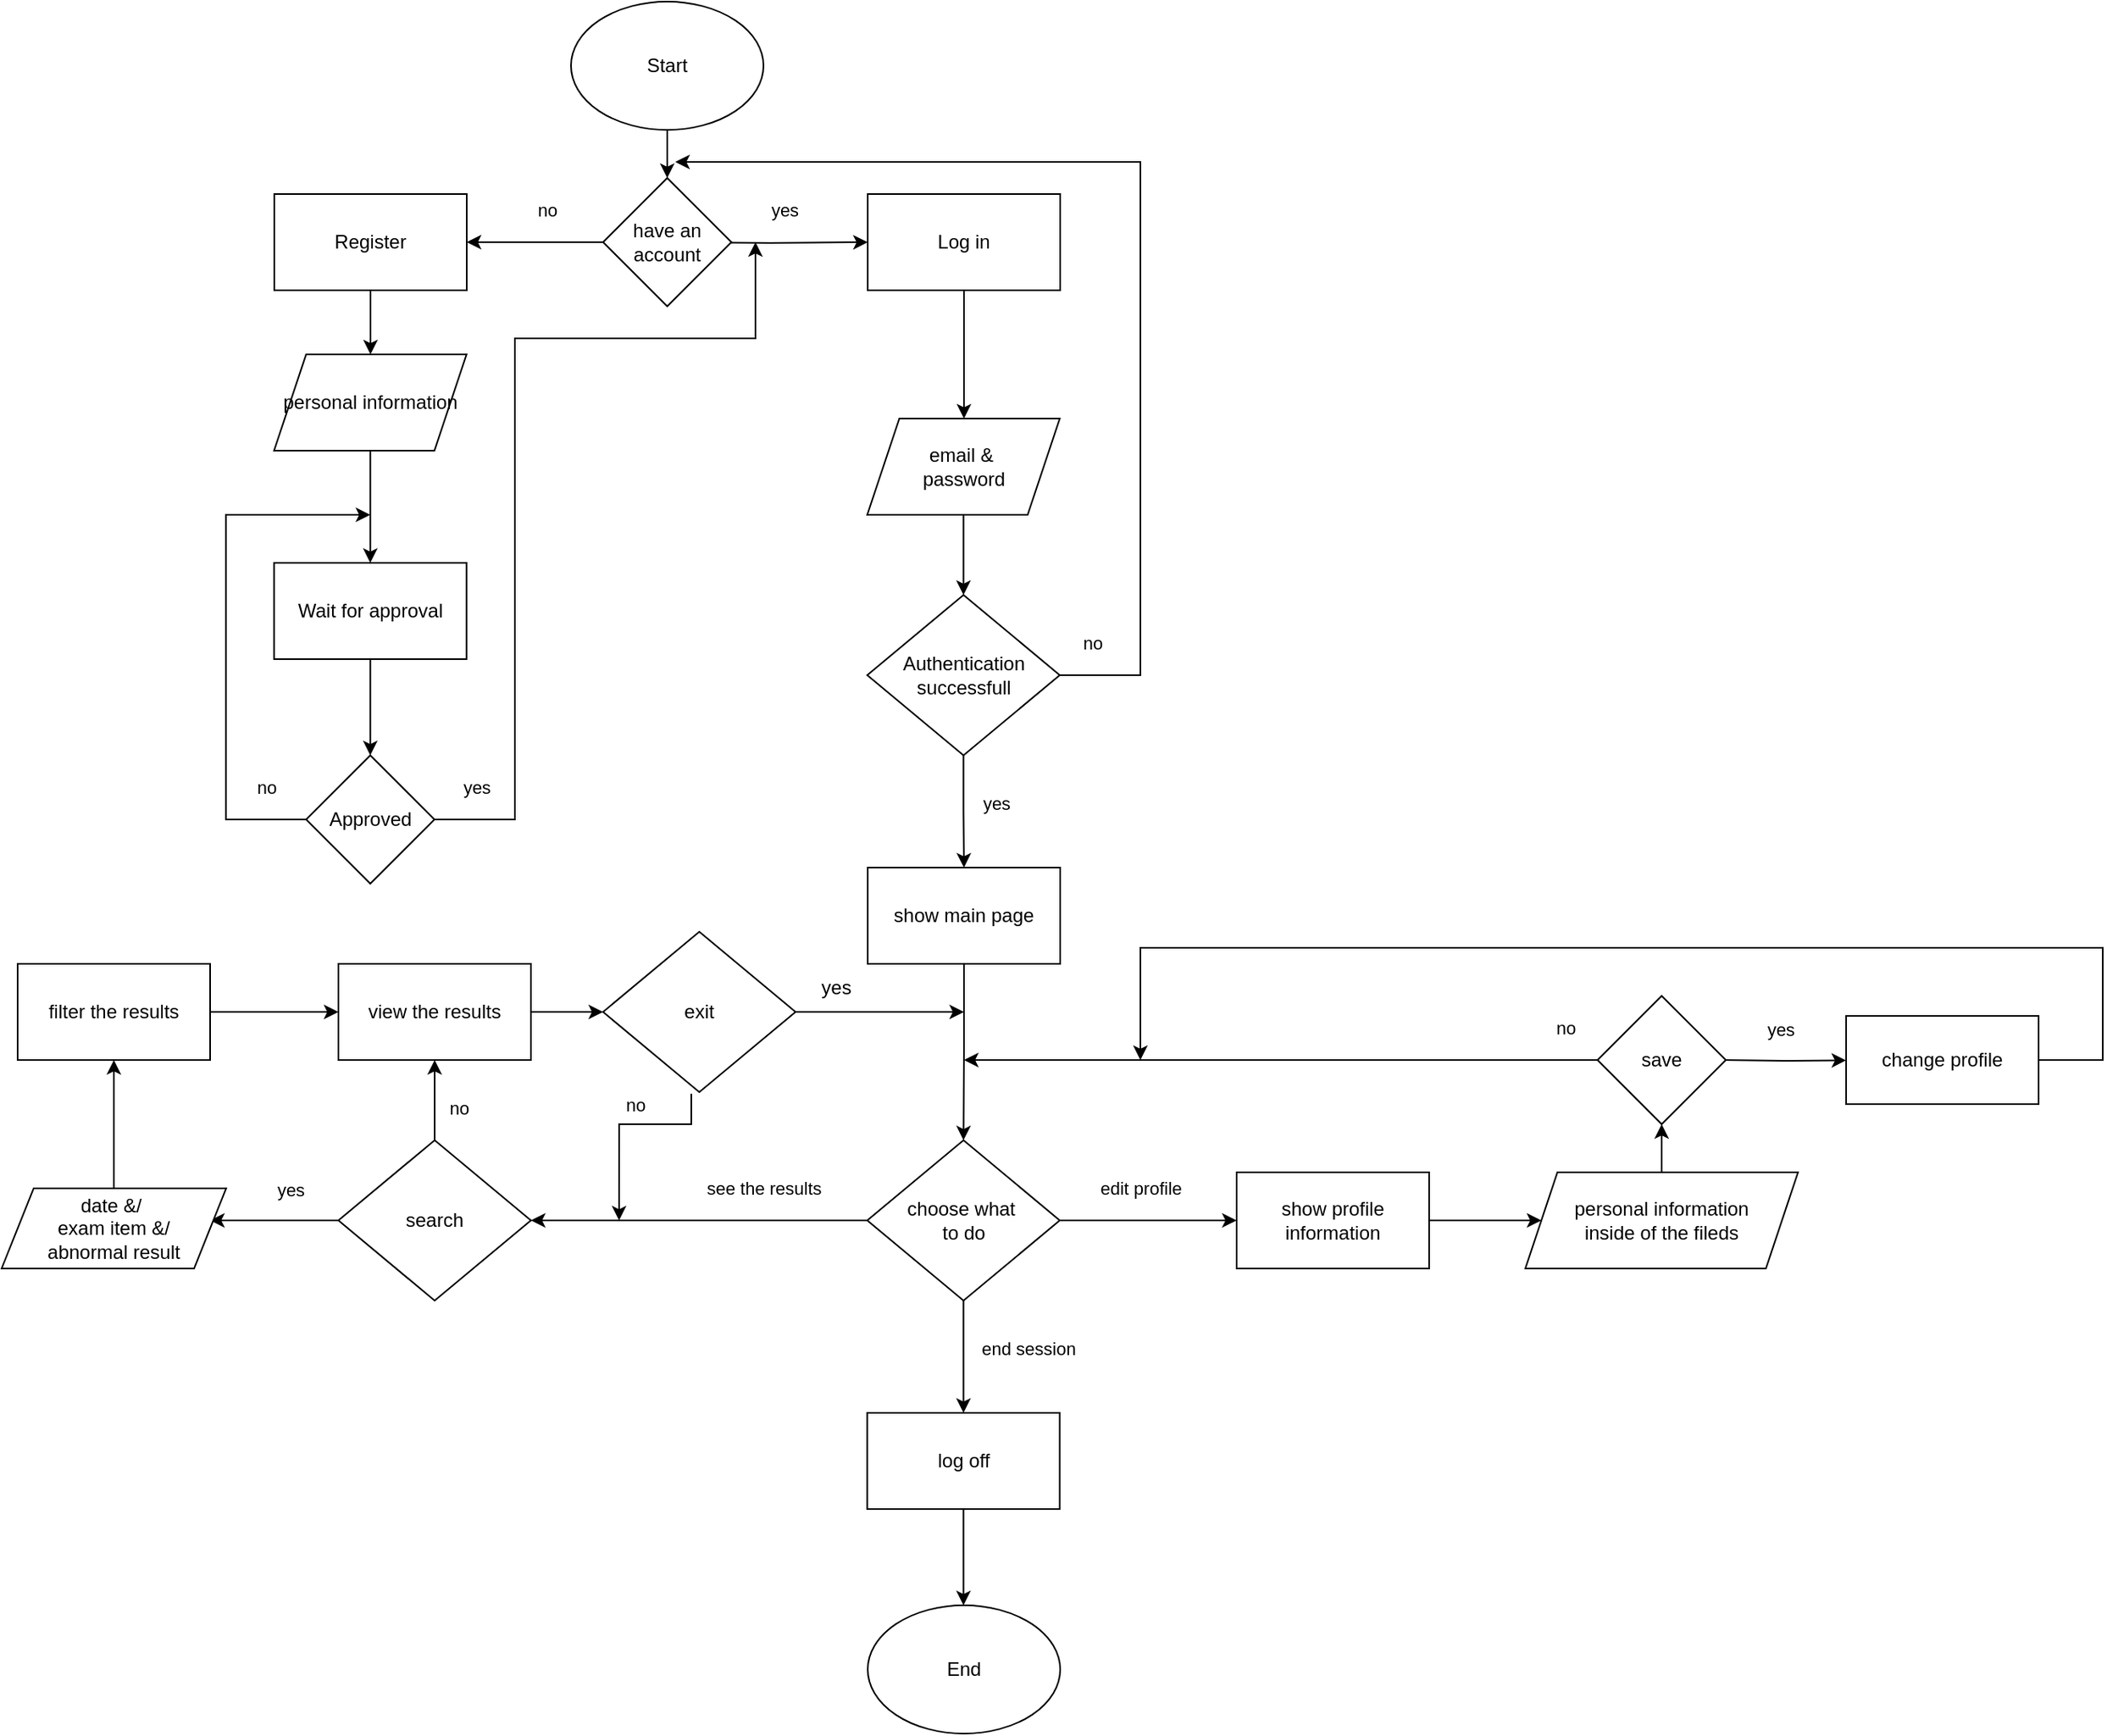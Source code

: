 <mxfile version="24.7.16">
  <diagram name="Page-1" id="bmq7K15Yt_cIyKfnH5da">
    <mxGraphModel dx="953" dy="504" grid="1" gridSize="10" guides="1" tooltips="1" connect="1" arrows="1" fold="1" page="1" pageScale="1" pageWidth="850" pageHeight="1100" math="0" shadow="0">
      <root>
        <mxCell id="0" />
        <mxCell id="1" parent="0" />
        <mxCell id="ia_GmnqNmGPdR_kUSbma-20" style="edgeStyle=orthogonalEdgeStyle;rounded=0;orthogonalLoop=1;jettySize=auto;html=1;" parent="1" source="ia_GmnqNmGPdR_kUSbma-4" edge="1">
          <mxGeometry relative="1" as="geometry">
            <mxPoint x="260" y="240" as="targetPoint" />
          </mxGeometry>
        </mxCell>
        <mxCell id="ia_GmnqNmGPdR_kUSbma-4" value="Register" style="rounded=0;whiteSpace=wrap;html=1;" parent="1" vertex="1">
          <mxGeometry x="200" y="140" width="120" height="60" as="geometry" />
        </mxCell>
        <mxCell id="ia_GmnqNmGPdR_kUSbma-16" style="edgeStyle=orthogonalEdgeStyle;rounded=0;orthogonalLoop=1;jettySize=auto;html=1;entryX=0.5;entryY=0;entryDx=0;entryDy=0;" parent="1" source="ia_GmnqNmGPdR_kUSbma-9" target="ia_GmnqNmGPdR_kUSbma-11" edge="1">
          <mxGeometry relative="1" as="geometry" />
        </mxCell>
        <mxCell id="ia_GmnqNmGPdR_kUSbma-9" value="Start" style="ellipse;whiteSpace=wrap;html=1;" parent="1" vertex="1">
          <mxGeometry x="385" y="20" width="120" height="80" as="geometry" />
        </mxCell>
        <mxCell id="ia_GmnqNmGPdR_kUSbma-10" value="End" style="ellipse;whiteSpace=wrap;html=1;" parent="1" vertex="1">
          <mxGeometry x="570" y="1020" width="120" height="80" as="geometry" />
        </mxCell>
        <mxCell id="ia_GmnqNmGPdR_kUSbma-12" style="edgeStyle=orthogonalEdgeStyle;rounded=0;orthogonalLoop=1;jettySize=auto;html=1;" parent="1" source="ia_GmnqNmGPdR_kUSbma-11" edge="1">
          <mxGeometry relative="1" as="geometry">
            <mxPoint x="320" y="170" as="targetPoint" />
          </mxGeometry>
        </mxCell>
        <mxCell id="ia_GmnqNmGPdR_kUSbma-13" value="no" style="edgeLabel;html=1;align=center;verticalAlign=middle;resizable=0;points=[];" parent="ia_GmnqNmGPdR_kUSbma-12" vertex="1" connectable="0">
          <mxGeometry x="-0.275" y="-1" relative="1" as="geometry">
            <mxPoint x="-4" y="-19" as="offset" />
          </mxGeometry>
        </mxCell>
        <mxCell id="ia_GmnqNmGPdR_kUSbma-14" style="edgeStyle=orthogonalEdgeStyle;rounded=0;orthogonalLoop=1;jettySize=auto;html=1;entryX=0;entryY=0.5;entryDx=0;entryDy=0;" parent="1" target="ia_GmnqNmGPdR_kUSbma-17" edge="1">
          <mxGeometry relative="1" as="geometry">
            <mxPoint x="512.5" y="230" as="targetPoint" />
            <mxPoint x="447.5" y="170" as="sourcePoint" />
            <Array as="points" />
          </mxGeometry>
        </mxCell>
        <mxCell id="ia_GmnqNmGPdR_kUSbma-15" value="yes" style="edgeLabel;html=1;align=center;verticalAlign=middle;resizable=0;points=[];" parent="ia_GmnqNmGPdR_kUSbma-14" vertex="1" connectable="0">
          <mxGeometry x="-0.587" y="-3" relative="1" as="geometry">
            <mxPoint x="45" y="-23" as="offset" />
          </mxGeometry>
        </mxCell>
        <mxCell id="ia_GmnqNmGPdR_kUSbma-11" value="have an account" style="rhombus;whiteSpace=wrap;html=1;" parent="1" vertex="1">
          <mxGeometry x="405" y="130" width="80" height="80" as="geometry" />
        </mxCell>
        <mxCell id="ia_GmnqNmGPdR_kUSbma-26" style="edgeStyle=orthogonalEdgeStyle;rounded=0;orthogonalLoop=1;jettySize=auto;html=1;" parent="1" source="ia_GmnqNmGPdR_kUSbma-17" edge="1">
          <mxGeometry relative="1" as="geometry">
            <mxPoint x="630" y="280" as="targetPoint" />
          </mxGeometry>
        </mxCell>
        <mxCell id="ia_GmnqNmGPdR_kUSbma-17" value="Log in" style="rounded=0;whiteSpace=wrap;html=1;" parent="1" vertex="1">
          <mxGeometry x="570" y="140" width="120" height="60" as="geometry" />
        </mxCell>
        <mxCell id="ia_GmnqNmGPdR_kUSbma-22" style="edgeStyle=orthogonalEdgeStyle;rounded=0;orthogonalLoop=1;jettySize=auto;html=1;" parent="1" source="ia_GmnqNmGPdR_kUSbma-18" edge="1">
          <mxGeometry relative="1" as="geometry">
            <mxPoint x="259.86" y="340" as="targetPoint" />
            <Array as="points">
              <mxPoint x="169.86" y="530" />
              <mxPoint x="169.86" y="340" />
            </Array>
          </mxGeometry>
        </mxCell>
        <mxCell id="ia_GmnqNmGPdR_kUSbma-23" value="no" style="edgeLabel;html=1;align=center;verticalAlign=middle;resizable=0;points=[];" parent="ia_GmnqNmGPdR_kUSbma-22" vertex="1" connectable="0">
          <mxGeometry x="-0.849" y="1" relative="1" as="geometry">
            <mxPoint y="-21" as="offset" />
          </mxGeometry>
        </mxCell>
        <mxCell id="ia_GmnqNmGPdR_kUSbma-18" value="Approved" style="rhombus;whiteSpace=wrap;html=1;" parent="1" vertex="1">
          <mxGeometry x="219.86" y="490" width="80" height="80" as="geometry" />
        </mxCell>
        <mxCell id="ia_GmnqNmGPdR_kUSbma-21" style="edgeStyle=orthogonalEdgeStyle;rounded=0;orthogonalLoop=1;jettySize=auto;html=1;entryX=0.5;entryY=0;entryDx=0;entryDy=0;" parent="1" source="ia_GmnqNmGPdR_kUSbma-19" target="ia_GmnqNmGPdR_kUSbma-18" edge="1">
          <mxGeometry relative="1" as="geometry" />
        </mxCell>
        <mxCell id="ia_GmnqNmGPdR_kUSbma-19" value="Wait for approval" style="rounded=0;whiteSpace=wrap;html=1;" parent="1" vertex="1">
          <mxGeometry x="199.86" y="370" width="120" height="60" as="geometry" />
        </mxCell>
        <mxCell id="ia_GmnqNmGPdR_kUSbma-24" style="edgeStyle=orthogonalEdgeStyle;rounded=0;orthogonalLoop=1;jettySize=auto;html=1;exitX=1;exitY=0.5;exitDx=0;exitDy=0;" parent="1" source="ia_GmnqNmGPdR_kUSbma-18" edge="1">
          <mxGeometry relative="1" as="geometry">
            <mxPoint x="500" y="170" as="targetPoint" />
            <Array as="points">
              <mxPoint x="350" y="530" />
              <mxPoint x="350" y="230" />
              <mxPoint x="500" y="230" />
            </Array>
          </mxGeometry>
        </mxCell>
        <mxCell id="ia_GmnqNmGPdR_kUSbma-25" value="yes" style="edgeLabel;html=1;align=center;verticalAlign=middle;resizable=0;points=[];" parent="ia_GmnqNmGPdR_kUSbma-24" vertex="1" connectable="0">
          <mxGeometry x="-0.905" y="2" relative="1" as="geometry">
            <mxPoint x="-1" y="-18" as="offset" />
          </mxGeometry>
        </mxCell>
        <mxCell id="ia_GmnqNmGPdR_kUSbma-28" style="edgeStyle=orthogonalEdgeStyle;rounded=0;orthogonalLoop=1;jettySize=auto;html=1;exitX=1;exitY=0.5;exitDx=0;exitDy=0;" parent="1" source="ia_GmnqNmGPdR_kUSbma-27" edge="1">
          <mxGeometry relative="1" as="geometry">
            <mxPoint x="450" y="120" as="targetPoint" />
            <mxPoint x="569.71" y="450" as="sourcePoint" />
            <Array as="points">
              <mxPoint x="740" y="440" />
              <mxPoint x="740" y="120" />
            </Array>
          </mxGeometry>
        </mxCell>
        <mxCell id="ia_GmnqNmGPdR_kUSbma-29" value="no" style="edgeLabel;html=1;align=center;verticalAlign=middle;resizable=0;points=[];" parent="ia_GmnqNmGPdR_kUSbma-28" vertex="1" connectable="0">
          <mxGeometry x="-0.896" y="3" relative="1" as="geometry">
            <mxPoint x="-14" y="-17" as="offset" />
          </mxGeometry>
        </mxCell>
        <mxCell id="ia_GmnqNmGPdR_kUSbma-30" style="edgeStyle=orthogonalEdgeStyle;rounded=0;orthogonalLoop=1;jettySize=auto;html=1;" parent="1" source="ia_GmnqNmGPdR_kUSbma-27" edge="1">
          <mxGeometry relative="1" as="geometry">
            <mxPoint x="630" y="560" as="targetPoint" />
          </mxGeometry>
        </mxCell>
        <mxCell id="ia_GmnqNmGPdR_kUSbma-31" value="yes" style="edgeLabel;html=1;align=center;verticalAlign=middle;resizable=0;points=[];" parent="ia_GmnqNmGPdR_kUSbma-30" vertex="1" connectable="0">
          <mxGeometry x="-0.23" y="2" relative="1" as="geometry">
            <mxPoint x="18" y="2" as="offset" />
          </mxGeometry>
        </mxCell>
        <mxCell id="ia_GmnqNmGPdR_kUSbma-27" value="&lt;div&gt;Authentication&lt;/div&gt;&lt;div&gt;successfull&lt;br&gt;&lt;/div&gt;" style="rhombus;whiteSpace=wrap;html=1;" parent="1" vertex="1">
          <mxGeometry x="569.71" y="390" width="120" height="100" as="geometry" />
        </mxCell>
        <mxCell id="ia_GmnqNmGPdR_kUSbma-38" value="" style="edgeStyle=orthogonalEdgeStyle;rounded=0;orthogonalLoop=1;jettySize=auto;html=1;exitX=0.5;exitY=1;exitDx=0;exitDy=0;" parent="1" source="ia_GmnqNmGPdR_kUSbma-32" target="ia_GmnqNmGPdR_kUSbma-37" edge="1">
          <mxGeometry relative="1" as="geometry">
            <mxPoint x="630.059" y="690.0" as="sourcePoint" />
          </mxGeometry>
        </mxCell>
        <mxCell id="ia_GmnqNmGPdR_kUSbma-32" value="show main page" style="rounded=0;whiteSpace=wrap;html=1;" parent="1" vertex="1">
          <mxGeometry x="570" y="560" width="120" height="60" as="geometry" />
        </mxCell>
        <mxCell id="ia_GmnqNmGPdR_kUSbma-34" style="edgeStyle=orthogonalEdgeStyle;rounded=0;orthogonalLoop=1;jettySize=auto;html=1;entryX=0.5;entryY=0;entryDx=0;entryDy=0;" parent="1" source="ia_GmnqNmGPdR_kUSbma-33" target="ia_GmnqNmGPdR_kUSbma-27" edge="1">
          <mxGeometry relative="1" as="geometry" />
        </mxCell>
        <mxCell id="ia_GmnqNmGPdR_kUSbma-33" value="&lt;div&gt;email &amp;amp;&amp;nbsp;&lt;/div&gt;&lt;div&gt;password&lt;/div&gt;" style="shape=parallelogram;perimeter=parallelogramPerimeter;whiteSpace=wrap;html=1;fixedSize=1;" parent="1" vertex="1">
          <mxGeometry x="569.71" y="280" width="120" height="60" as="geometry" />
        </mxCell>
        <mxCell id="ia_GmnqNmGPdR_kUSbma-36" style="edgeStyle=orthogonalEdgeStyle;rounded=0;orthogonalLoop=1;jettySize=auto;html=1;entryX=0.5;entryY=0;entryDx=0;entryDy=0;" parent="1" source="ia_GmnqNmGPdR_kUSbma-35" target="ia_GmnqNmGPdR_kUSbma-19" edge="1">
          <mxGeometry relative="1" as="geometry" />
        </mxCell>
        <mxCell id="ia_GmnqNmGPdR_kUSbma-35" value="personal information" style="shape=parallelogram;perimeter=parallelogramPerimeter;whiteSpace=wrap;html=1;fixedSize=1;" parent="1" vertex="1">
          <mxGeometry x="199.86" y="240" width="120" height="60" as="geometry" />
        </mxCell>
        <mxCell id="ia_GmnqNmGPdR_kUSbma-39" style="edgeStyle=orthogonalEdgeStyle;rounded=0;orthogonalLoop=1;jettySize=auto;html=1;entryX=1;entryY=0.5;entryDx=0;entryDy=0;" parent="1" source="ia_GmnqNmGPdR_kUSbma-37" target="ia_GmnqNmGPdR_kUSbma-63" edge="1">
          <mxGeometry relative="1" as="geometry">
            <mxPoint x="430" y="780" as="targetPoint" />
          </mxGeometry>
        </mxCell>
        <mxCell id="ia_GmnqNmGPdR_kUSbma-40" value="see the results" style="edgeLabel;html=1;align=center;verticalAlign=middle;resizable=0;points=[];" parent="ia_GmnqNmGPdR_kUSbma-39" vertex="1" connectable="0">
          <mxGeometry x="0.027" relative="1" as="geometry">
            <mxPoint x="43" y="-20" as="offset" />
          </mxGeometry>
        </mxCell>
        <mxCell id="ia_GmnqNmGPdR_kUSbma-41" style="edgeStyle=orthogonalEdgeStyle;rounded=0;orthogonalLoop=1;jettySize=auto;html=1;" parent="1" source="ia_GmnqNmGPdR_kUSbma-37" edge="1">
          <mxGeometry relative="1" as="geometry">
            <mxPoint x="800" y="780" as="targetPoint" />
          </mxGeometry>
        </mxCell>
        <mxCell id="ia_GmnqNmGPdR_kUSbma-43" style="edgeStyle=orthogonalEdgeStyle;rounded=0;orthogonalLoop=1;jettySize=auto;html=1;" parent="1" source="ia_GmnqNmGPdR_kUSbma-37" edge="1">
          <mxGeometry relative="1" as="geometry">
            <mxPoint x="629.71" y="900" as="targetPoint" />
          </mxGeometry>
        </mxCell>
        <mxCell id="ia_GmnqNmGPdR_kUSbma-44" value="end session" style="edgeLabel;html=1;align=center;verticalAlign=middle;resizable=0;points=[];" parent="ia_GmnqNmGPdR_kUSbma-43" vertex="1" connectable="0">
          <mxGeometry x="-0.319" y="1" relative="1" as="geometry">
            <mxPoint x="39" y="6" as="offset" />
          </mxGeometry>
        </mxCell>
        <mxCell id="ia_GmnqNmGPdR_kUSbma-37" value="&lt;div&gt;choose what&amp;nbsp;&lt;/div&gt;&lt;div&gt;to do&lt;/div&gt;" style="rhombus;whiteSpace=wrap;html=1;" parent="1" vertex="1">
          <mxGeometry x="569.71" y="730" width="120" height="100" as="geometry" />
        </mxCell>
        <mxCell id="ia_GmnqNmGPdR_kUSbma-42" value="edit profile" style="edgeLabel;html=1;align=center;verticalAlign=middle;resizable=0;points=[];" parent="1" vertex="1" connectable="0">
          <mxGeometry x="739.999" y="760.0" as="geometry" />
        </mxCell>
        <mxCell id="ia_GmnqNmGPdR_kUSbma-46" style="edgeStyle=orthogonalEdgeStyle;rounded=0;orthogonalLoop=1;jettySize=auto;html=1;" parent="1" source="ia_GmnqNmGPdR_kUSbma-45" edge="1">
          <mxGeometry relative="1" as="geometry">
            <mxPoint x="629.71" y="1020" as="targetPoint" />
          </mxGeometry>
        </mxCell>
        <mxCell id="ia_GmnqNmGPdR_kUSbma-45" value="log off" style="rounded=0;whiteSpace=wrap;html=1;" parent="1" vertex="1">
          <mxGeometry x="569.71" y="900" width="120" height="60" as="geometry" />
        </mxCell>
        <mxCell id="ia_GmnqNmGPdR_kUSbma-48" style="edgeStyle=orthogonalEdgeStyle;rounded=0;orthogonalLoop=1;jettySize=auto;html=1;" parent="1" source="ia_GmnqNmGPdR_kUSbma-47" edge="1">
          <mxGeometry relative="1" as="geometry">
            <mxPoint x="990" y="780" as="targetPoint" />
          </mxGeometry>
        </mxCell>
        <mxCell id="ia_GmnqNmGPdR_kUSbma-47" value="show profile information" style="rounded=0;whiteSpace=wrap;html=1;" parent="1" vertex="1">
          <mxGeometry x="800" y="750" width="120" height="60" as="geometry" />
        </mxCell>
        <mxCell id="ia_GmnqNmGPdR_kUSbma-53" style="edgeStyle=orthogonalEdgeStyle;rounded=0;orthogonalLoop=1;jettySize=auto;html=1;entryX=0.5;entryY=1;entryDx=0;entryDy=0;" parent="1" source="ia_GmnqNmGPdR_kUSbma-49" edge="1">
          <mxGeometry relative="1" as="geometry">
            <mxPoint x="1065" y="720.0" as="targetPoint" />
          </mxGeometry>
        </mxCell>
        <mxCell id="ia_GmnqNmGPdR_kUSbma-49" value="&lt;div&gt;personal information &lt;br&gt;&lt;/div&gt;&lt;div&gt;inside of the fileds&lt;br&gt;&lt;/div&gt;" style="shape=parallelogram;perimeter=parallelogramPerimeter;whiteSpace=wrap;html=1;fixedSize=1;" parent="1" vertex="1">
          <mxGeometry x="980" y="750" width="170" height="60" as="geometry" />
        </mxCell>
        <mxCell id="ia_GmnqNmGPdR_kUSbma-54" style="edgeStyle=orthogonalEdgeStyle;rounded=0;orthogonalLoop=1;jettySize=auto;html=1;" parent="1" edge="1">
          <mxGeometry relative="1" as="geometry">
            <mxPoint x="630" y="680" as="targetPoint" />
            <mxPoint x="1025" y="680.0" as="sourcePoint" />
          </mxGeometry>
        </mxCell>
        <mxCell id="ia_GmnqNmGPdR_kUSbma-55" value="no" style="edgeLabel;html=1;align=center;verticalAlign=middle;resizable=0;points=[];" parent="ia_GmnqNmGPdR_kUSbma-54" vertex="1" connectable="0">
          <mxGeometry x="-0.738" y="-3" relative="1" as="geometry">
            <mxPoint x="31" y="-17" as="offset" />
          </mxGeometry>
        </mxCell>
        <mxCell id="ia_GmnqNmGPdR_kUSbma-56" style="edgeStyle=orthogonalEdgeStyle;rounded=0;orthogonalLoop=1;jettySize=auto;html=1;exitX=1;exitY=0.5;exitDx=0;exitDy=0;" parent="1" edge="1">
          <mxGeometry relative="1" as="geometry">
            <mxPoint x="1180" y="680.207" as="targetPoint" />
            <mxPoint x="1105" y="680.0" as="sourcePoint" />
          </mxGeometry>
        </mxCell>
        <mxCell id="ia_GmnqNmGPdR_kUSbma-57" value="yes " style="edgeLabel;html=1;align=center;verticalAlign=middle;resizable=0;points=[];" parent="ia_GmnqNmGPdR_kUSbma-56" vertex="1" connectable="0">
          <mxGeometry x="-0.104" relative="1" as="geometry">
            <mxPoint y="-20" as="offset" />
          </mxGeometry>
        </mxCell>
        <mxCell id="ia_GmnqNmGPdR_kUSbma-50" value="save" style="rhombus;whiteSpace=wrap;html=1;" parent="1" vertex="1">
          <mxGeometry x="1025" y="640" width="80" height="80" as="geometry" />
        </mxCell>
        <mxCell id="ia_GmnqNmGPdR_kUSbma-60" value="" style="edgeStyle=orthogonalEdgeStyle;rounded=0;orthogonalLoop=1;jettySize=auto;html=1;exitX=1;exitY=0.5;exitDx=0;exitDy=0;" parent="1" source="ia_GmnqNmGPdR_kUSbma-58" edge="1">
          <mxGeometry relative="1" as="geometry">
            <mxPoint x="740" y="680" as="targetPoint" />
            <Array as="points">
              <mxPoint x="1340" y="680" />
              <mxPoint x="1340" y="610" />
              <mxPoint x="740" y="610" />
            </Array>
          </mxGeometry>
        </mxCell>
        <mxCell id="ia_GmnqNmGPdR_kUSbma-58" value="change profile" style="rounded=0;whiteSpace=wrap;html=1;" parent="1" vertex="1">
          <mxGeometry x="1180" y="652.5" width="120" height="55" as="geometry" />
        </mxCell>
        <mxCell id="ia_GmnqNmGPdR_kUSbma-66" style="edgeStyle=orthogonalEdgeStyle;rounded=0;orthogonalLoop=1;jettySize=auto;html=1;" parent="1" source="ia_GmnqNmGPdR_kUSbma-63" edge="1">
          <mxGeometry relative="1" as="geometry">
            <mxPoint x="160" y="780" as="targetPoint" />
          </mxGeometry>
        </mxCell>
        <mxCell id="ia_GmnqNmGPdR_kUSbma-68" value="yes" style="edgeLabel;html=1;align=center;verticalAlign=middle;resizable=0;points=[];" parent="ia_GmnqNmGPdR_kUSbma-66" vertex="1" connectable="0">
          <mxGeometry x="0.161" y="2" relative="1" as="geometry">
            <mxPoint x="16" y="-22" as="offset" />
          </mxGeometry>
        </mxCell>
        <mxCell id="ia_GmnqNmGPdR_kUSbma-81" style="edgeStyle=orthogonalEdgeStyle;rounded=0;orthogonalLoop=1;jettySize=auto;html=1;entryX=0.5;entryY=1;entryDx=0;entryDy=0;" parent="1" source="ia_GmnqNmGPdR_kUSbma-63" target="ia_GmnqNmGPdR_kUSbma-65" edge="1">
          <mxGeometry relative="1" as="geometry" />
        </mxCell>
        <mxCell id="ia_GmnqNmGPdR_kUSbma-82" value="no" style="edgeLabel;html=1;align=center;verticalAlign=middle;resizable=0;points=[];" parent="ia_GmnqNmGPdR_kUSbma-81" vertex="1" connectable="0">
          <mxGeometry x="-0.2" y="-2" relative="1" as="geometry">
            <mxPoint x="13" as="offset" />
          </mxGeometry>
        </mxCell>
        <mxCell id="ia_GmnqNmGPdR_kUSbma-63" value="search" style="rhombus;whiteSpace=wrap;html=1;" parent="1" vertex="1">
          <mxGeometry x="240" y="730" width="120" height="100" as="geometry" />
        </mxCell>
        <mxCell id="ia_GmnqNmGPdR_kUSbma-84" style="edgeStyle=orthogonalEdgeStyle;rounded=0;orthogonalLoop=1;jettySize=auto;html=1;" parent="1" source="ia_GmnqNmGPdR_kUSbma-65" target="ia_GmnqNmGPdR_kUSbma-83" edge="1">
          <mxGeometry relative="1" as="geometry" />
        </mxCell>
        <mxCell id="ia_GmnqNmGPdR_kUSbma-65" value="view the results" style="rounded=0;whiteSpace=wrap;html=1;" parent="1" vertex="1">
          <mxGeometry x="240" y="620" width="120" height="60" as="geometry" />
        </mxCell>
        <mxCell id="ia_GmnqNmGPdR_kUSbma-79" style="edgeStyle=orthogonalEdgeStyle;rounded=0;orthogonalLoop=1;jettySize=auto;html=1;entryX=0.5;entryY=1;entryDx=0;entryDy=0;" parent="1" source="ia_GmnqNmGPdR_kUSbma-69" target="ia_GmnqNmGPdR_kUSbma-71" edge="1">
          <mxGeometry relative="1" as="geometry" />
        </mxCell>
        <mxCell id="ia_GmnqNmGPdR_kUSbma-69" value="&lt;div&gt;date &amp;amp;/&amp;nbsp;&lt;/div&gt;&lt;div&gt;exam item &amp;amp;/&lt;/div&gt;&lt;div&gt;abnormal result&lt;br&gt;&lt;/div&gt;" style="shape=parallelogram;perimeter=parallelogramPerimeter;whiteSpace=wrap;html=1;fixedSize=1;" parent="1" vertex="1">
          <mxGeometry x="30" y="760" width="140" height="50" as="geometry" />
        </mxCell>
        <mxCell id="ia_GmnqNmGPdR_kUSbma-73" style="edgeStyle=orthogonalEdgeStyle;rounded=0;orthogonalLoop=1;jettySize=auto;html=1;entryX=0;entryY=0.5;entryDx=0;entryDy=0;" parent="1" source="ia_GmnqNmGPdR_kUSbma-71" target="ia_GmnqNmGPdR_kUSbma-65" edge="1">
          <mxGeometry relative="1" as="geometry" />
        </mxCell>
        <mxCell id="ia_GmnqNmGPdR_kUSbma-71" value="filter the results" style="rounded=0;whiteSpace=wrap;html=1;" parent="1" vertex="1">
          <mxGeometry x="40" y="620" width="120" height="60" as="geometry" />
        </mxCell>
        <mxCell id="ia_GmnqNmGPdR_kUSbma-85" style="edgeStyle=orthogonalEdgeStyle;rounded=0;orthogonalLoop=1;jettySize=auto;html=1;" parent="1" source="ia_GmnqNmGPdR_kUSbma-83" edge="1">
          <mxGeometry relative="1" as="geometry">
            <mxPoint x="630" y="650" as="targetPoint" />
          </mxGeometry>
        </mxCell>
        <mxCell id="ia_GmnqNmGPdR_kUSbma-87" style="edgeStyle=orthogonalEdgeStyle;rounded=0;orthogonalLoop=1;jettySize=auto;html=1;" parent="1" edge="1">
          <mxGeometry relative="1" as="geometry">
            <mxPoint x="414.97" y="780.02" as="targetPoint" />
            <mxPoint x="460" y="701" as="sourcePoint" />
            <Array as="points">
              <mxPoint x="460" y="720" />
              <mxPoint x="415" y="720" />
            </Array>
          </mxGeometry>
        </mxCell>
        <mxCell id="ia_GmnqNmGPdR_kUSbma-88" value="no" style="edgeLabel;html=1;align=center;verticalAlign=middle;resizable=0;points=[];" parent="ia_GmnqNmGPdR_kUSbma-87" vertex="1" connectable="0">
          <mxGeometry x="-0.124" y="-1" relative="1" as="geometry">
            <mxPoint y="-11" as="offset" />
          </mxGeometry>
        </mxCell>
        <mxCell id="ia_GmnqNmGPdR_kUSbma-83" value="exit" style="rhombus;whiteSpace=wrap;html=1;" parent="1" vertex="1">
          <mxGeometry x="405" y="600" width="120" height="100" as="geometry" />
        </mxCell>
        <mxCell id="ia_GmnqNmGPdR_kUSbma-86" value="yes" style="text;html=1;align=center;verticalAlign=middle;resizable=0;points=[];autosize=1;strokeColor=none;fillColor=none;" parent="1" vertex="1">
          <mxGeometry x="530" y="620" width="40" height="30" as="geometry" />
        </mxCell>
      </root>
    </mxGraphModel>
  </diagram>
</mxfile>
